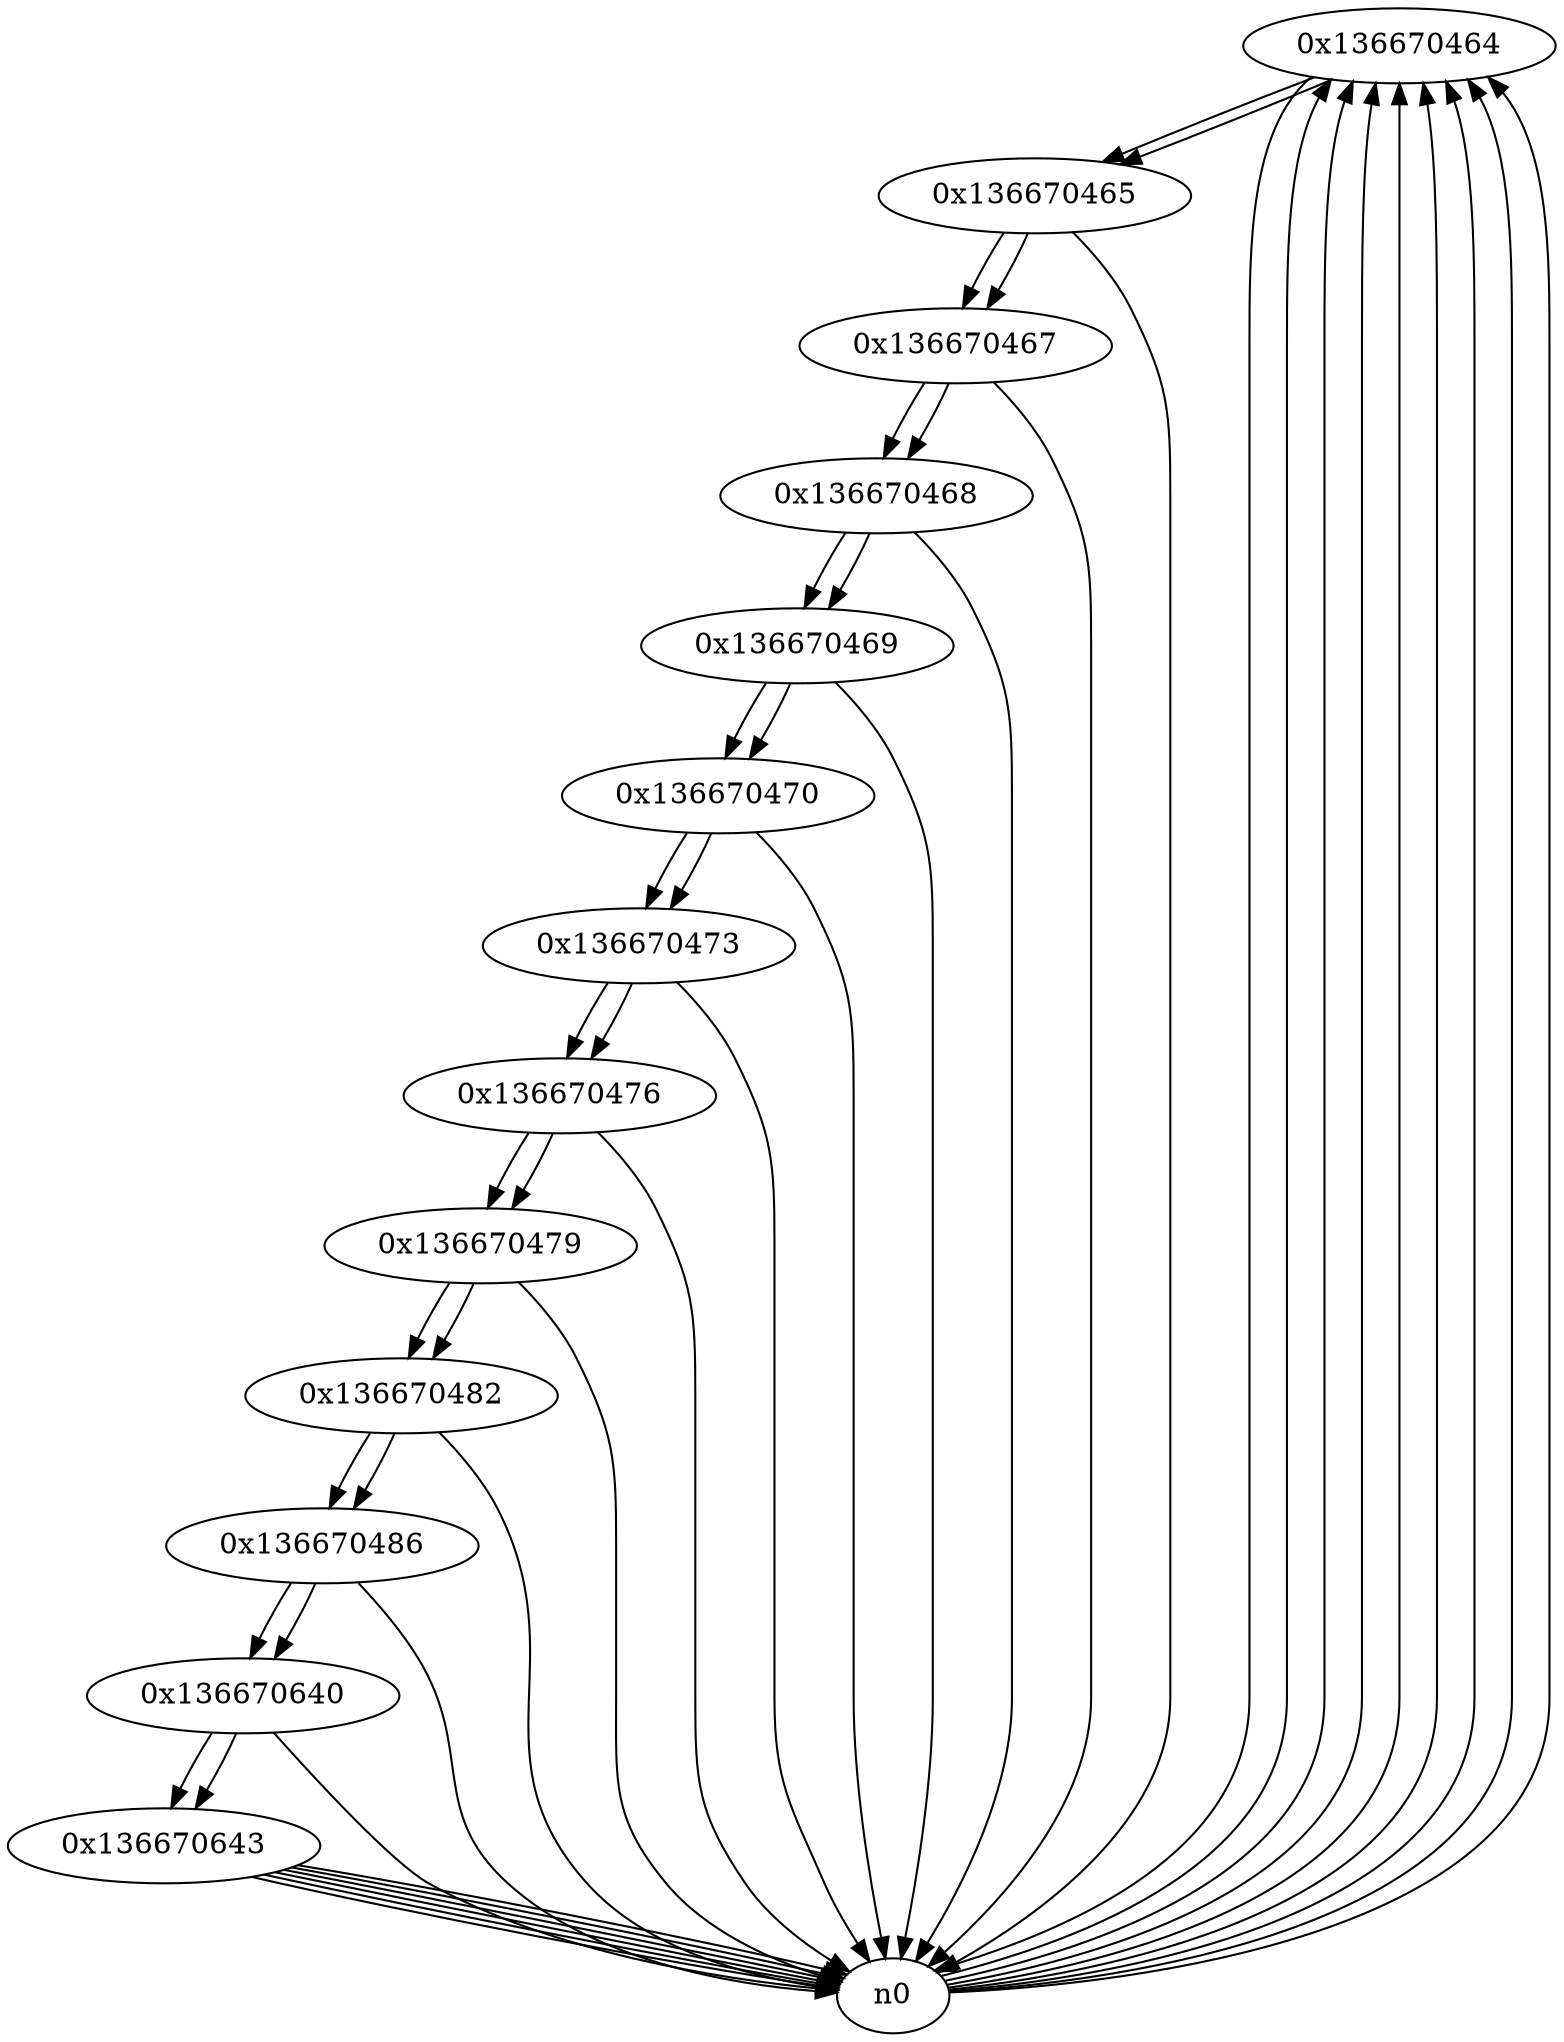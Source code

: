 digraph G{
/* nodes */
  n1 [label="0x136670464"]
  n2 [label="0x136670465"]
  n3 [label="0x136670467"]
  n4 [label="0x136670468"]
  n5 [label="0x136670469"]
  n6 [label="0x136670470"]
  n7 [label="0x136670473"]
  n8 [label="0x136670476"]
  n9 [label="0x136670479"]
  n10 [label="0x136670482"]
  n11 [label="0x136670486"]
  n12 [label="0x136670640"]
  n13 [label="0x136670643"]
/* edges */
n1 -> n2;
n1 -> n0;
n0 -> n1;
n0 -> n1;
n0 -> n1;
n0 -> n1;
n0 -> n1;
n0 -> n1;
n0 -> n1;
n0 -> n1;
n2 -> n3;
n2 -> n0;
n1 -> n2;
n3 -> n4;
n3 -> n0;
n2 -> n3;
n4 -> n5;
n4 -> n0;
n3 -> n4;
n5 -> n6;
n5 -> n0;
n4 -> n5;
n6 -> n7;
n6 -> n0;
n5 -> n6;
n7 -> n8;
n7 -> n0;
n6 -> n7;
n8 -> n9;
n8 -> n0;
n7 -> n8;
n9 -> n10;
n9 -> n0;
n8 -> n9;
n10 -> n11;
n10 -> n0;
n9 -> n10;
n11 -> n12;
n11 -> n0;
n10 -> n11;
n12 -> n13;
n12 -> n0;
n11 -> n12;
n13 -> n0;
n13 -> n0;
n13 -> n0;
n13 -> n0;
n13 -> n0;
n13 -> n0;
n12 -> n13;
}
